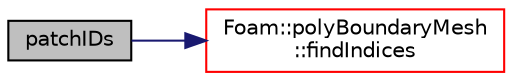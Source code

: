 digraph "patchIDs"
{
  bgcolor="transparent";
  edge [fontname="Helvetica",fontsize="10",labelfontname="Helvetica",labelfontsize="10"];
  node [fontname="Helvetica",fontsize="10",shape=record];
  rankdir="LR";
  Node1 [label="patchIDs",height=0.2,width=0.4,color="black", fillcolor="grey75", style="filled", fontcolor="black"];
  Node1 -> Node2 [color="midnightblue",fontsize="10",style="solid",fontname="Helvetica"];
  Node2 [label="Foam::polyBoundaryMesh\l::findIndices",height=0.2,width=0.4,color="red",URL="$a01955.html#afa87df6a948b1b74671621c1154ae9c9",tooltip="Return patch indices for all matches. Optionally matches patchGroups. "];
}
